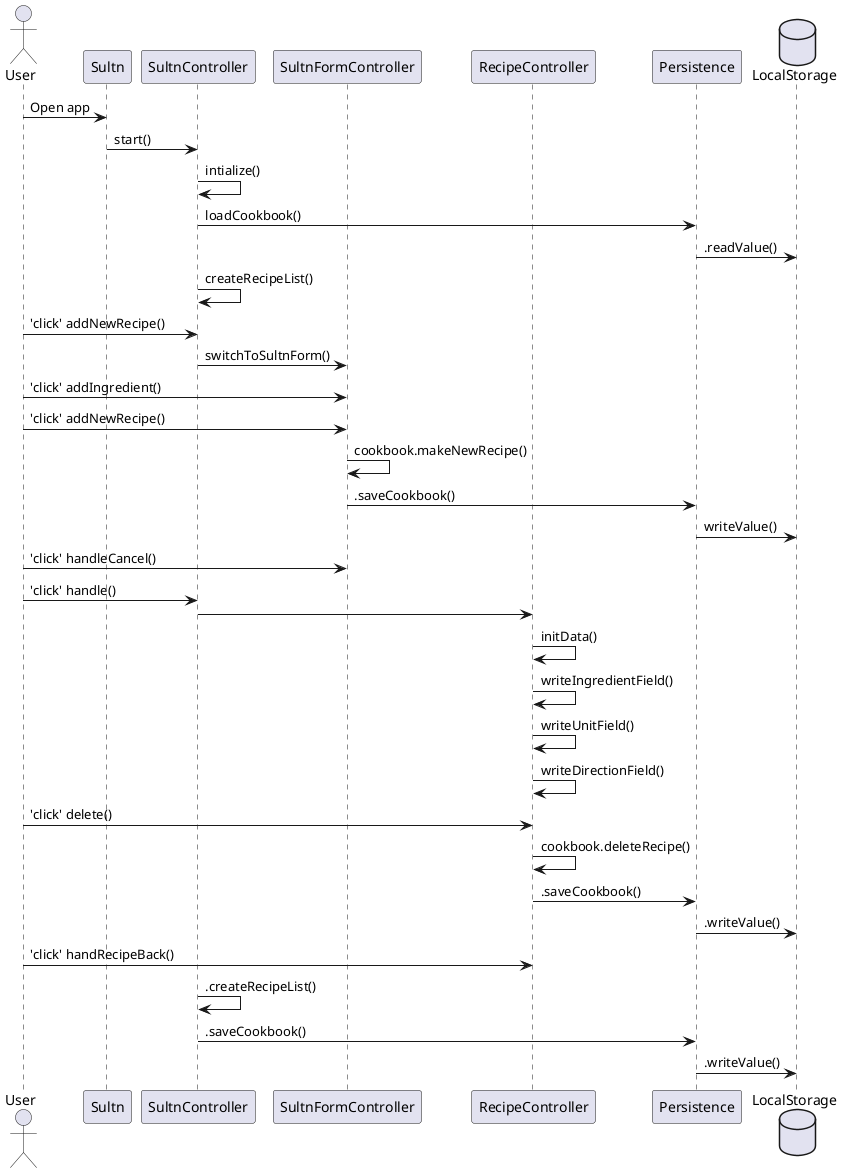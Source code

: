 @startuml Sequence Diagram

actor User
participant Sultn
participant SultnController
participant SultnFormController
participant RecipeController
participant Persistence
database LocalStorage

User -> Sultn : Open app
Sultn -> SultnController : start()
SultnController -> SultnController : intialize()
SultnController -> Persistence : loadCookbook()
Persistence -> LocalStorage : .readValue()
SultnController -> SultnController : createRecipeList()
User -> SultnController : 'click' addNewRecipe()
SultnController -> SultnFormController : switchToSultnForm()
User -> SultnFormController : 'click' addIngredient()
User -> SultnFormController : 'click' addNewRecipe()
SultnFormController -> SultnFormController : cookbook.makeNewRecipe()
SultnFormController -> Persistence : .saveCookbook()
Persistence -> LocalStorage : writeValue() 
User -> SultnFormController : 'click' handleCancel()
User -> SultnController : 'click' handle()
SultnController -> RecipeController
RecipeController -> RecipeController : initData()
RecipeController -> RecipeController : writeIngredientField()
RecipeController -> RecipeController : writeUnitField()
RecipeController -> RecipeController : writeDirectionField()
User -> RecipeController : 'click' delete()
RecipeController -> RecipeController : cookbook.deleteRecipe()
RecipeController -> Persistence : .saveCookbook()
Persistence -> LocalStorage : .writeValue()
User -> RecipeController : 'click' handRecipeBack()
SultnController -> SultnController : .createRecipeList()
SultnController -> Persistence : .saveCookbook()
Persistence -> LocalStorage : .writeValue()

@enduml